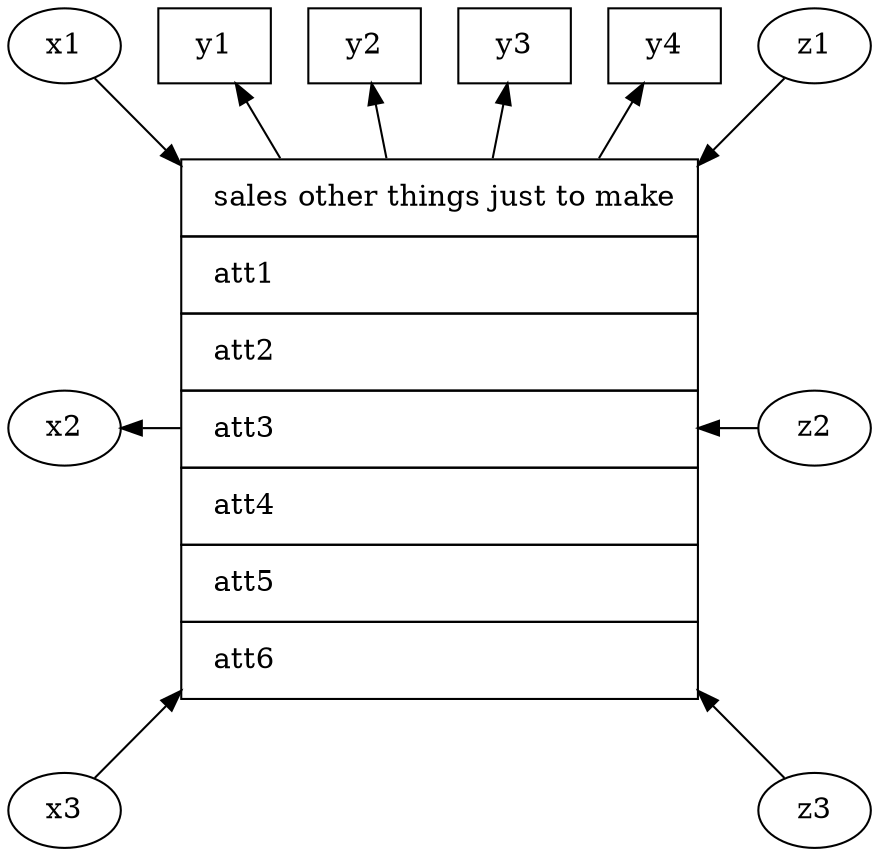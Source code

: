 digraph G {
	subgraph how {
	rank=same;
	y1 [ shape=box ];
	y2 [ shape=box ];
	y3 [ shape=box ];
	y4 [ shape=box ];

}
->fact[ dir=back ];
	x2->fact[ dir=back ];
	x1->x2[ style=invis ];
	x2->x3[ style=invis ];
	fact->x1[ constraint=false, dir=back ];
	fact->x3[ constraint=false, dir=back ];
	fact->z2[ dir=back ];
	z1->z2[ style=invis ];
	z2->z3[ style=invis ];
	fact->z1[ constraint=false, dir=back ];
	fact->z3[ constraint=false, dir=back ];
	subgraph where {
	rank=same;
	fact [ label=<<table border="0" cellborder="1" cellspacing="0" cellpadding="10"><tr> <td> sales other things just to make</td> </tr><tr> <td align="left"> att1 </td> </tr> <tr> <td align="left"> att2 </td> </tr> <tr> <td align="left"> att3 </td> </tr> <tr> <td align="left"> att4 </td> </tr> <tr> <td align="left"> att5 </td> </tr> <tr> <td align="left"> att6 </td> </tr>  </table>>, shape=plain ];
	x2 [ group=left ];
	z2 [ group=right ];

}
;
	x1 [ group=left ];
	x3 [ group=left ];
	z1 [ group=right ];
	z3 [ group=right ];

}
